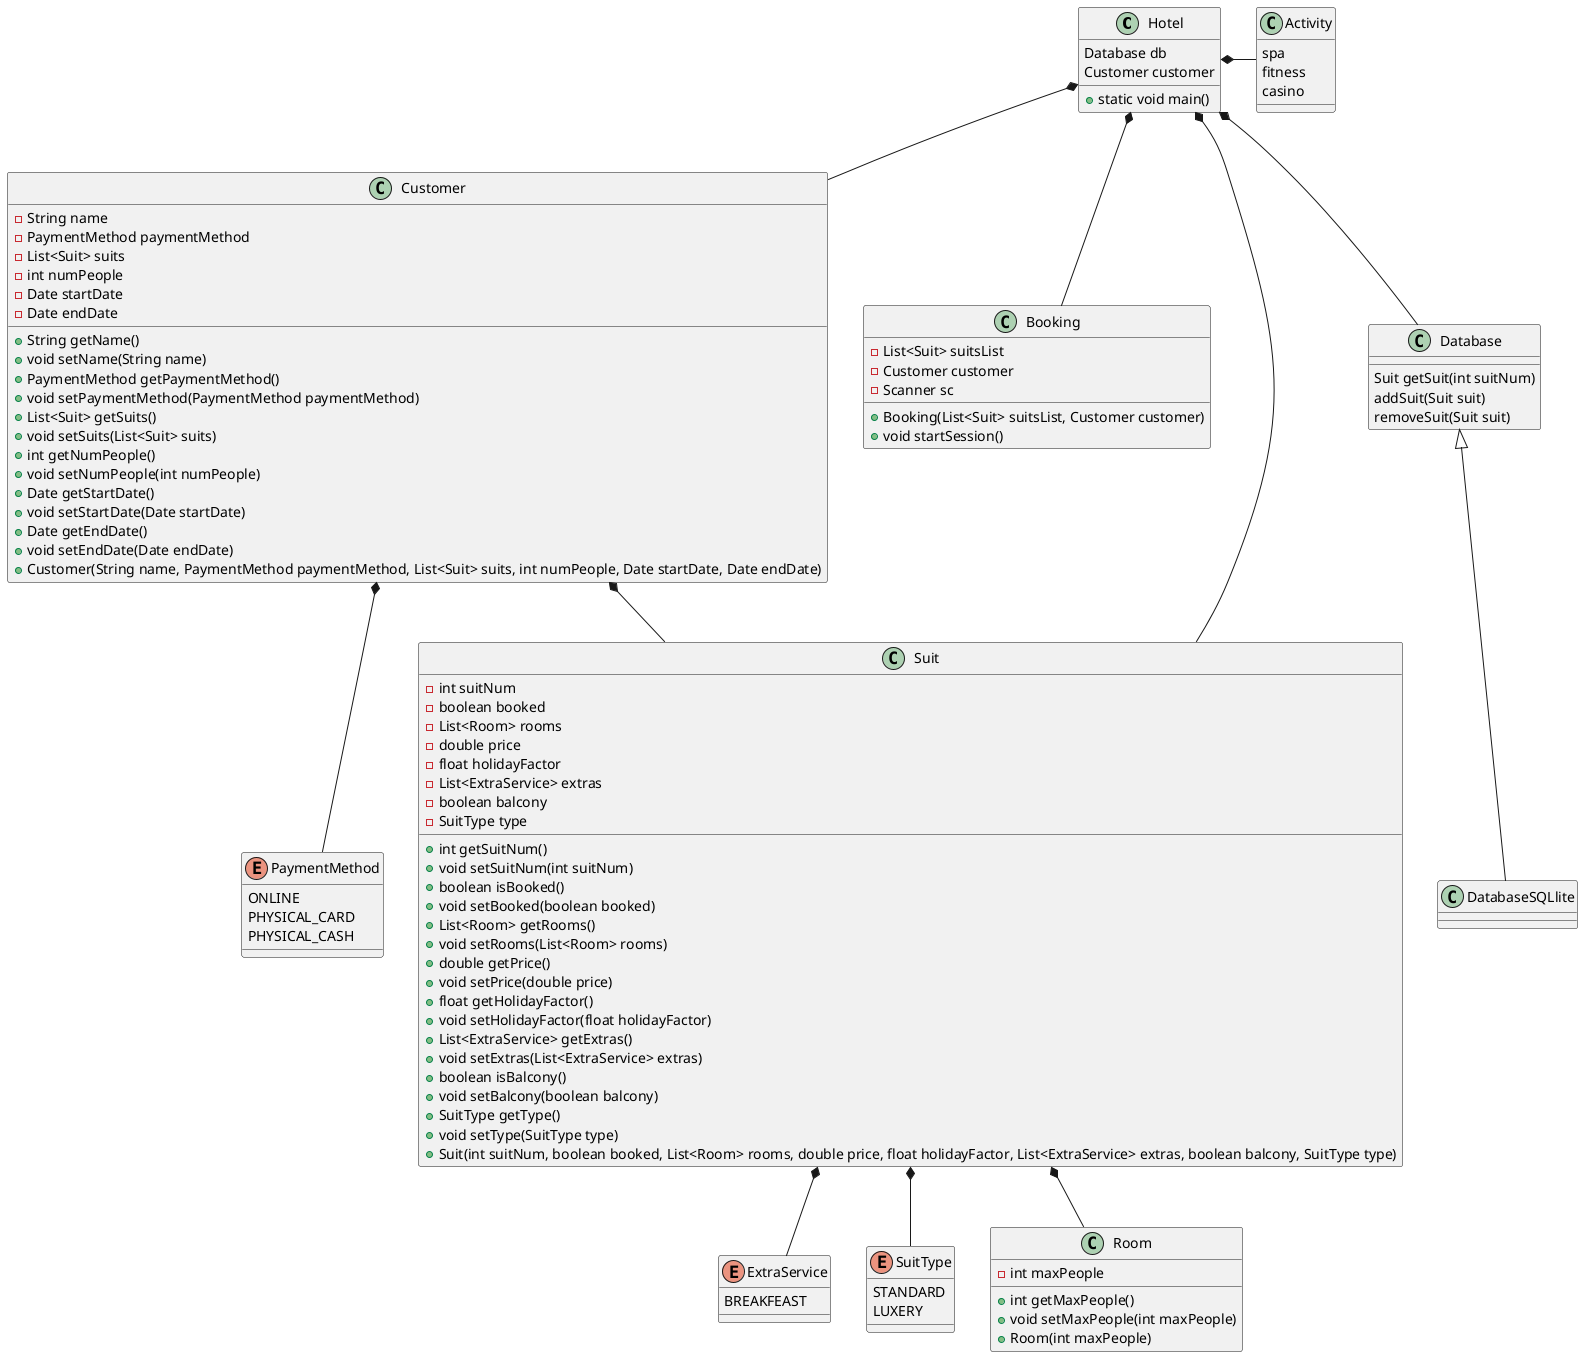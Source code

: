 @startuml

class Hotel {
    Database db
    Customer customer
    + static void main()
}
enum PaymentMethod {
    ONLINE
    PHYSICAL_CARD
    PHYSICAL_CASH
}
class Customer {
    - String name
    - PaymentMethod paymentMethod
    - List<Suit> suits
    - int numPeople
    - Date startDate
    - Date endDate
    + String getName()
        + void setName(String name)
        + PaymentMethod getPaymentMethod()
        + void setPaymentMethod(PaymentMethod paymentMethod)
        + List<Suit> getSuits()
        + void setSuits(List<Suit> suits)
        + int getNumPeople()
        + void setNumPeople(int numPeople)
        + Date getStartDate()
        + void setStartDate(Date startDate)
        + Date getEndDate()
        + void setEndDate(Date endDate)
        + Customer(String name, PaymentMethod paymentMethod, List<Suit> suits, int numPeople, Date startDate, Date endDate)
}

class Activity {
    spa
    fitness
    casino
}
class Booking {
     - List<Suit> suitsList
     - Customer customer
     - Scanner sc
     + Booking(List<Suit> suitsList, Customer customer)
     + void startSession()
 }


enum ExtraService {
    BREAKFEAST
}
class Suit {
    - int suitNum
    - boolean booked
    - List<Room> rooms
    - double price
    - float holidayFactor
    - List<ExtraService> extras
    - boolean balcony
    - SuitType type
    + int getSuitNum()
        + void setSuitNum(int suitNum)
        + boolean isBooked()
        + void setBooked(boolean booked)
        + List<Room> getRooms()
        + void setRooms(List<Room> rooms)
        + double getPrice()
        + void setPrice(double price)
        + float getHolidayFactor()
        + void setHolidayFactor(float holidayFactor)
        + List<ExtraService> getExtras()
        + void setExtras(List<ExtraService> extras)
        + boolean isBalcony()
        + void setBalcony(boolean balcony)
        + SuitType getType()
        + void setType(SuitType type)
        + Suit(int suitNum, boolean booked, List<Room> rooms, double price, float holidayFactor, List<ExtraService> extras, boolean balcony, SuitType type)
}
enum SuitType {
    STANDARD
    LUXERY
}
class Room {
    - int maxPeople
    + int getMaxPeople()
    + void setMaxPeople(int maxPeople)
    + Room(int maxPeople)
}

class Database {
    Suit getSuit(int suitNum)
    addSuit(Suit suit)
    removeSuit(Suit suit)
}

class DatabaseSQLlite extends Database {

}

Hotel *- Activity
Hotel *-- Database
Customer *-- PaymentMethod
Customer *-- Suit
Suit *-- Room
Suit *-- ExtraService
Suit *-- SuitType
Hotel *-- Suit
Hotel *-- Customer
Hotel *-- Booking
@enduml